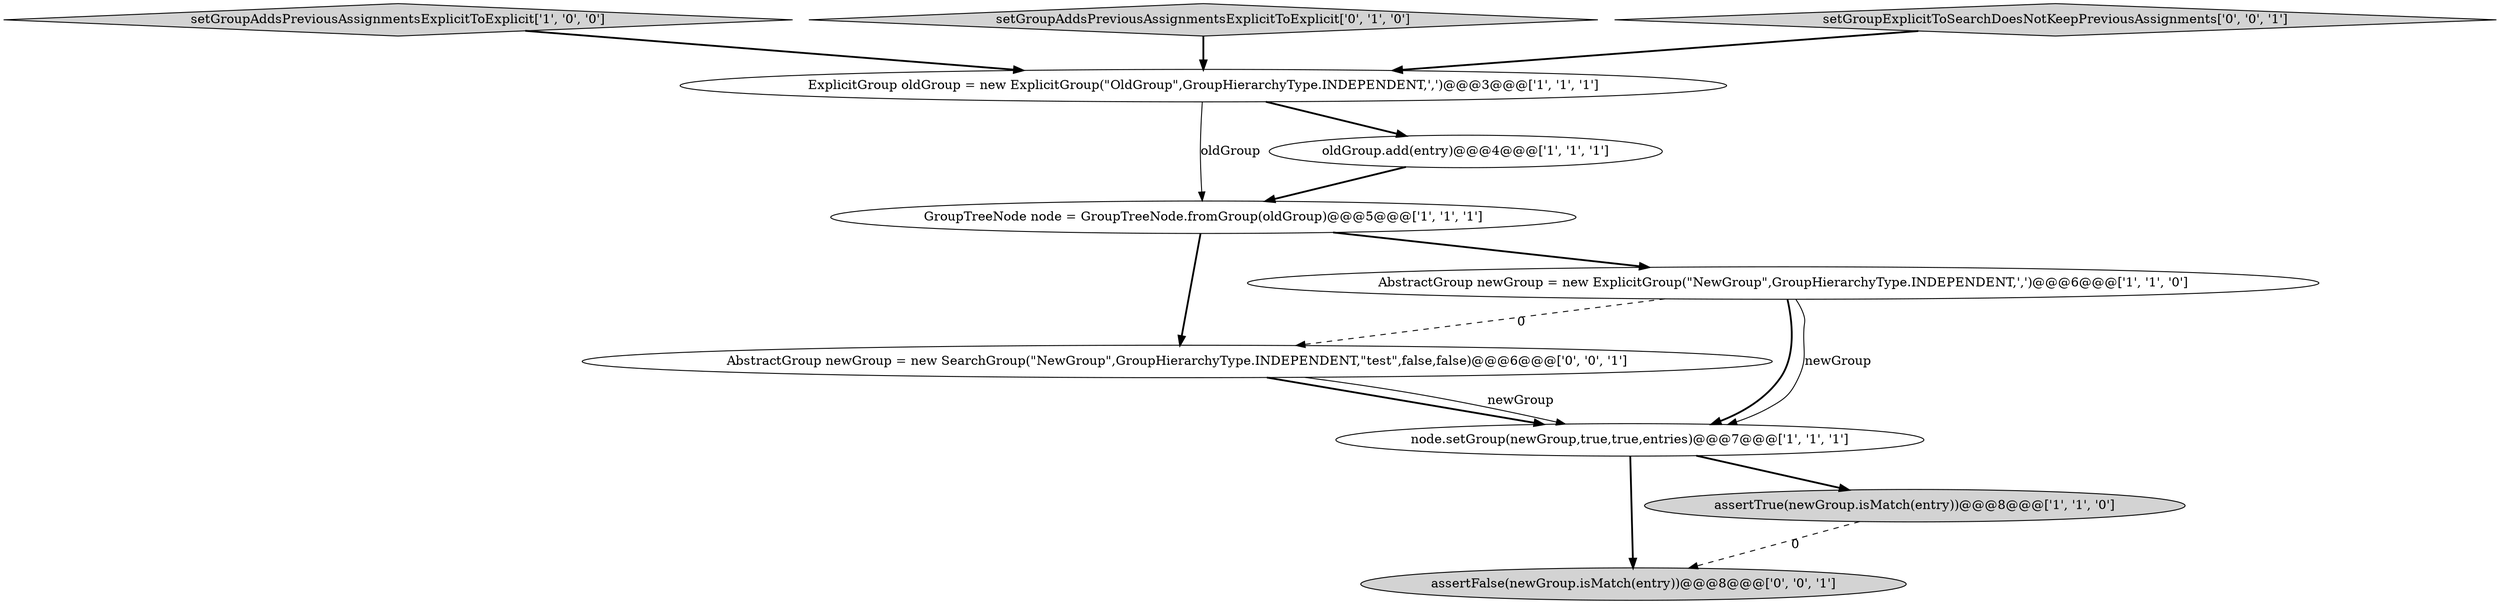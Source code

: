 digraph {
0 [style = filled, label = "node.setGroup(newGroup,true,true,entries)@@@7@@@['1', '1', '1']", fillcolor = white, shape = ellipse image = "AAA0AAABBB1BBB"];
9 [style = filled, label = "assertFalse(newGroup.isMatch(entry))@@@8@@@['0', '0', '1']", fillcolor = lightgray, shape = ellipse image = "AAA0AAABBB3BBB"];
8 [style = filled, label = "AbstractGroup newGroup = new SearchGroup(\"NewGroup\",GroupHierarchyType.INDEPENDENT,\"test\",false,false)@@@6@@@['0', '0', '1']", fillcolor = white, shape = ellipse image = "AAA0AAABBB3BBB"];
5 [style = filled, label = "GroupTreeNode node = GroupTreeNode.fromGroup(oldGroup)@@@5@@@['1', '1', '1']", fillcolor = white, shape = ellipse image = "AAA0AAABBB1BBB"];
1 [style = filled, label = "setGroupAddsPreviousAssignmentsExplicitToExplicit['1', '0', '0']", fillcolor = lightgray, shape = diamond image = "AAA0AAABBB1BBB"];
6 [style = filled, label = "AbstractGroup newGroup = new ExplicitGroup(\"NewGroup\",GroupHierarchyType.INDEPENDENT,',')@@@6@@@['1', '1', '0']", fillcolor = white, shape = ellipse image = "AAA0AAABBB1BBB"];
4 [style = filled, label = "ExplicitGroup oldGroup = new ExplicitGroup(\"OldGroup\",GroupHierarchyType.INDEPENDENT,',')@@@3@@@['1', '1', '1']", fillcolor = white, shape = ellipse image = "AAA0AAABBB1BBB"];
7 [style = filled, label = "setGroupAddsPreviousAssignmentsExplicitToExplicit['0', '1', '0']", fillcolor = lightgray, shape = diamond image = "AAA0AAABBB2BBB"];
3 [style = filled, label = "assertTrue(newGroup.isMatch(entry))@@@8@@@['1', '1', '0']", fillcolor = lightgray, shape = ellipse image = "AAA0AAABBB1BBB"];
10 [style = filled, label = "setGroupExplicitToSearchDoesNotKeepPreviousAssignments['0', '0', '1']", fillcolor = lightgray, shape = diamond image = "AAA0AAABBB3BBB"];
2 [style = filled, label = "oldGroup.add(entry)@@@4@@@['1', '1', '1']", fillcolor = white, shape = ellipse image = "AAA0AAABBB1BBB"];
8->0 [style = bold, label=""];
0->3 [style = bold, label=""];
5->8 [style = bold, label=""];
1->4 [style = bold, label=""];
0->9 [style = bold, label=""];
6->8 [style = dashed, label="0"];
6->0 [style = bold, label=""];
4->2 [style = bold, label=""];
7->4 [style = bold, label=""];
5->6 [style = bold, label=""];
4->5 [style = solid, label="oldGroup"];
8->0 [style = solid, label="newGroup"];
3->9 [style = dashed, label="0"];
6->0 [style = solid, label="newGroup"];
2->5 [style = bold, label=""];
10->4 [style = bold, label=""];
}
